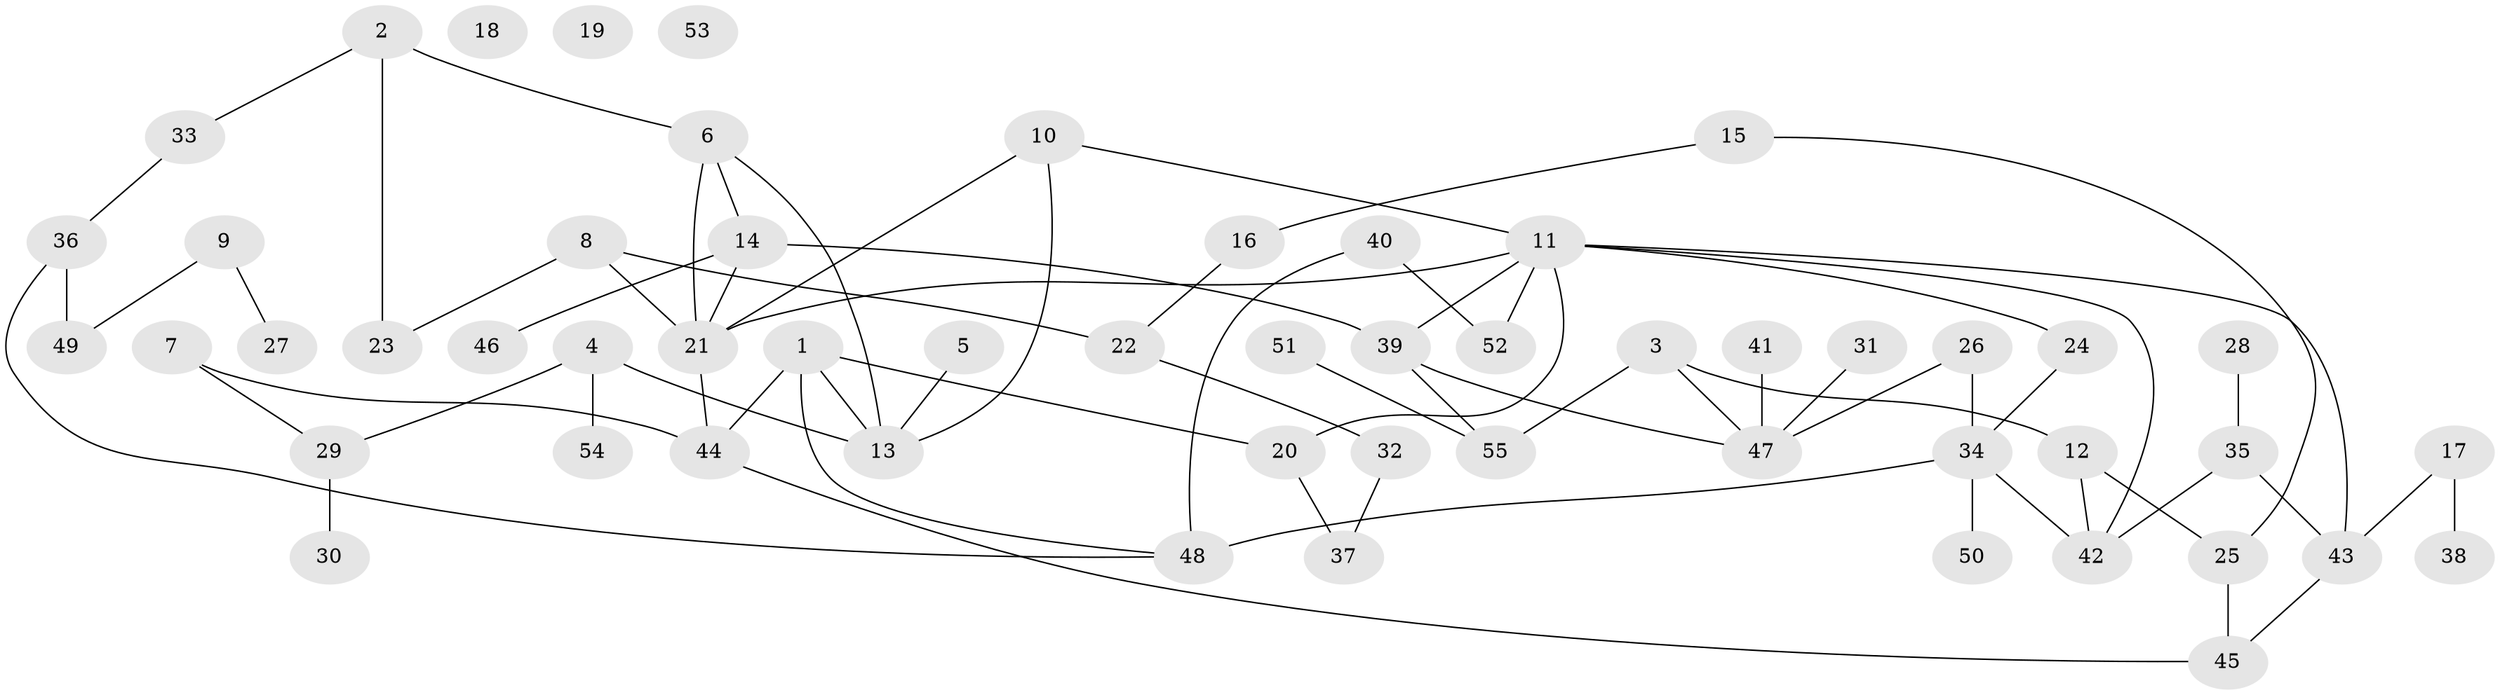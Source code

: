 // coarse degree distribution, {3: 0.14814814814814814, 9: 0.037037037037037035, 4: 0.14814814814814814, 1: 0.2222222222222222, 2: 0.25925925925925924, 8: 0.037037037037037035, 0: 0.1111111111111111, 5: 0.037037037037037035}
// Generated by graph-tools (version 1.1) at 2025/16/03/04/25 18:16:31]
// undirected, 55 vertices, 71 edges
graph export_dot {
graph [start="1"]
  node [color=gray90,style=filled];
  1;
  2;
  3;
  4;
  5;
  6;
  7;
  8;
  9;
  10;
  11;
  12;
  13;
  14;
  15;
  16;
  17;
  18;
  19;
  20;
  21;
  22;
  23;
  24;
  25;
  26;
  27;
  28;
  29;
  30;
  31;
  32;
  33;
  34;
  35;
  36;
  37;
  38;
  39;
  40;
  41;
  42;
  43;
  44;
  45;
  46;
  47;
  48;
  49;
  50;
  51;
  52;
  53;
  54;
  55;
  1 -- 13;
  1 -- 20;
  1 -- 44;
  1 -- 48;
  2 -- 6;
  2 -- 23;
  2 -- 33;
  3 -- 12;
  3 -- 47;
  3 -- 55;
  4 -- 13;
  4 -- 29;
  4 -- 54;
  5 -- 13;
  6 -- 13;
  6 -- 14;
  6 -- 21;
  7 -- 29;
  7 -- 44;
  8 -- 21;
  8 -- 22;
  8 -- 23;
  9 -- 27;
  9 -- 49;
  10 -- 11;
  10 -- 13;
  10 -- 21;
  11 -- 20;
  11 -- 21;
  11 -- 24;
  11 -- 39;
  11 -- 42;
  11 -- 43;
  11 -- 52;
  12 -- 25;
  12 -- 42;
  14 -- 21;
  14 -- 39;
  14 -- 46;
  15 -- 16;
  15 -- 25;
  16 -- 22;
  17 -- 38;
  17 -- 43;
  20 -- 37;
  21 -- 44;
  22 -- 32;
  24 -- 34;
  25 -- 45;
  26 -- 34;
  26 -- 47;
  28 -- 35;
  29 -- 30;
  31 -- 47;
  32 -- 37;
  33 -- 36;
  34 -- 42;
  34 -- 48;
  34 -- 50;
  35 -- 42;
  35 -- 43;
  36 -- 48;
  36 -- 49;
  39 -- 47;
  39 -- 55;
  40 -- 48;
  40 -- 52;
  41 -- 47;
  43 -- 45;
  44 -- 45;
  51 -- 55;
}

